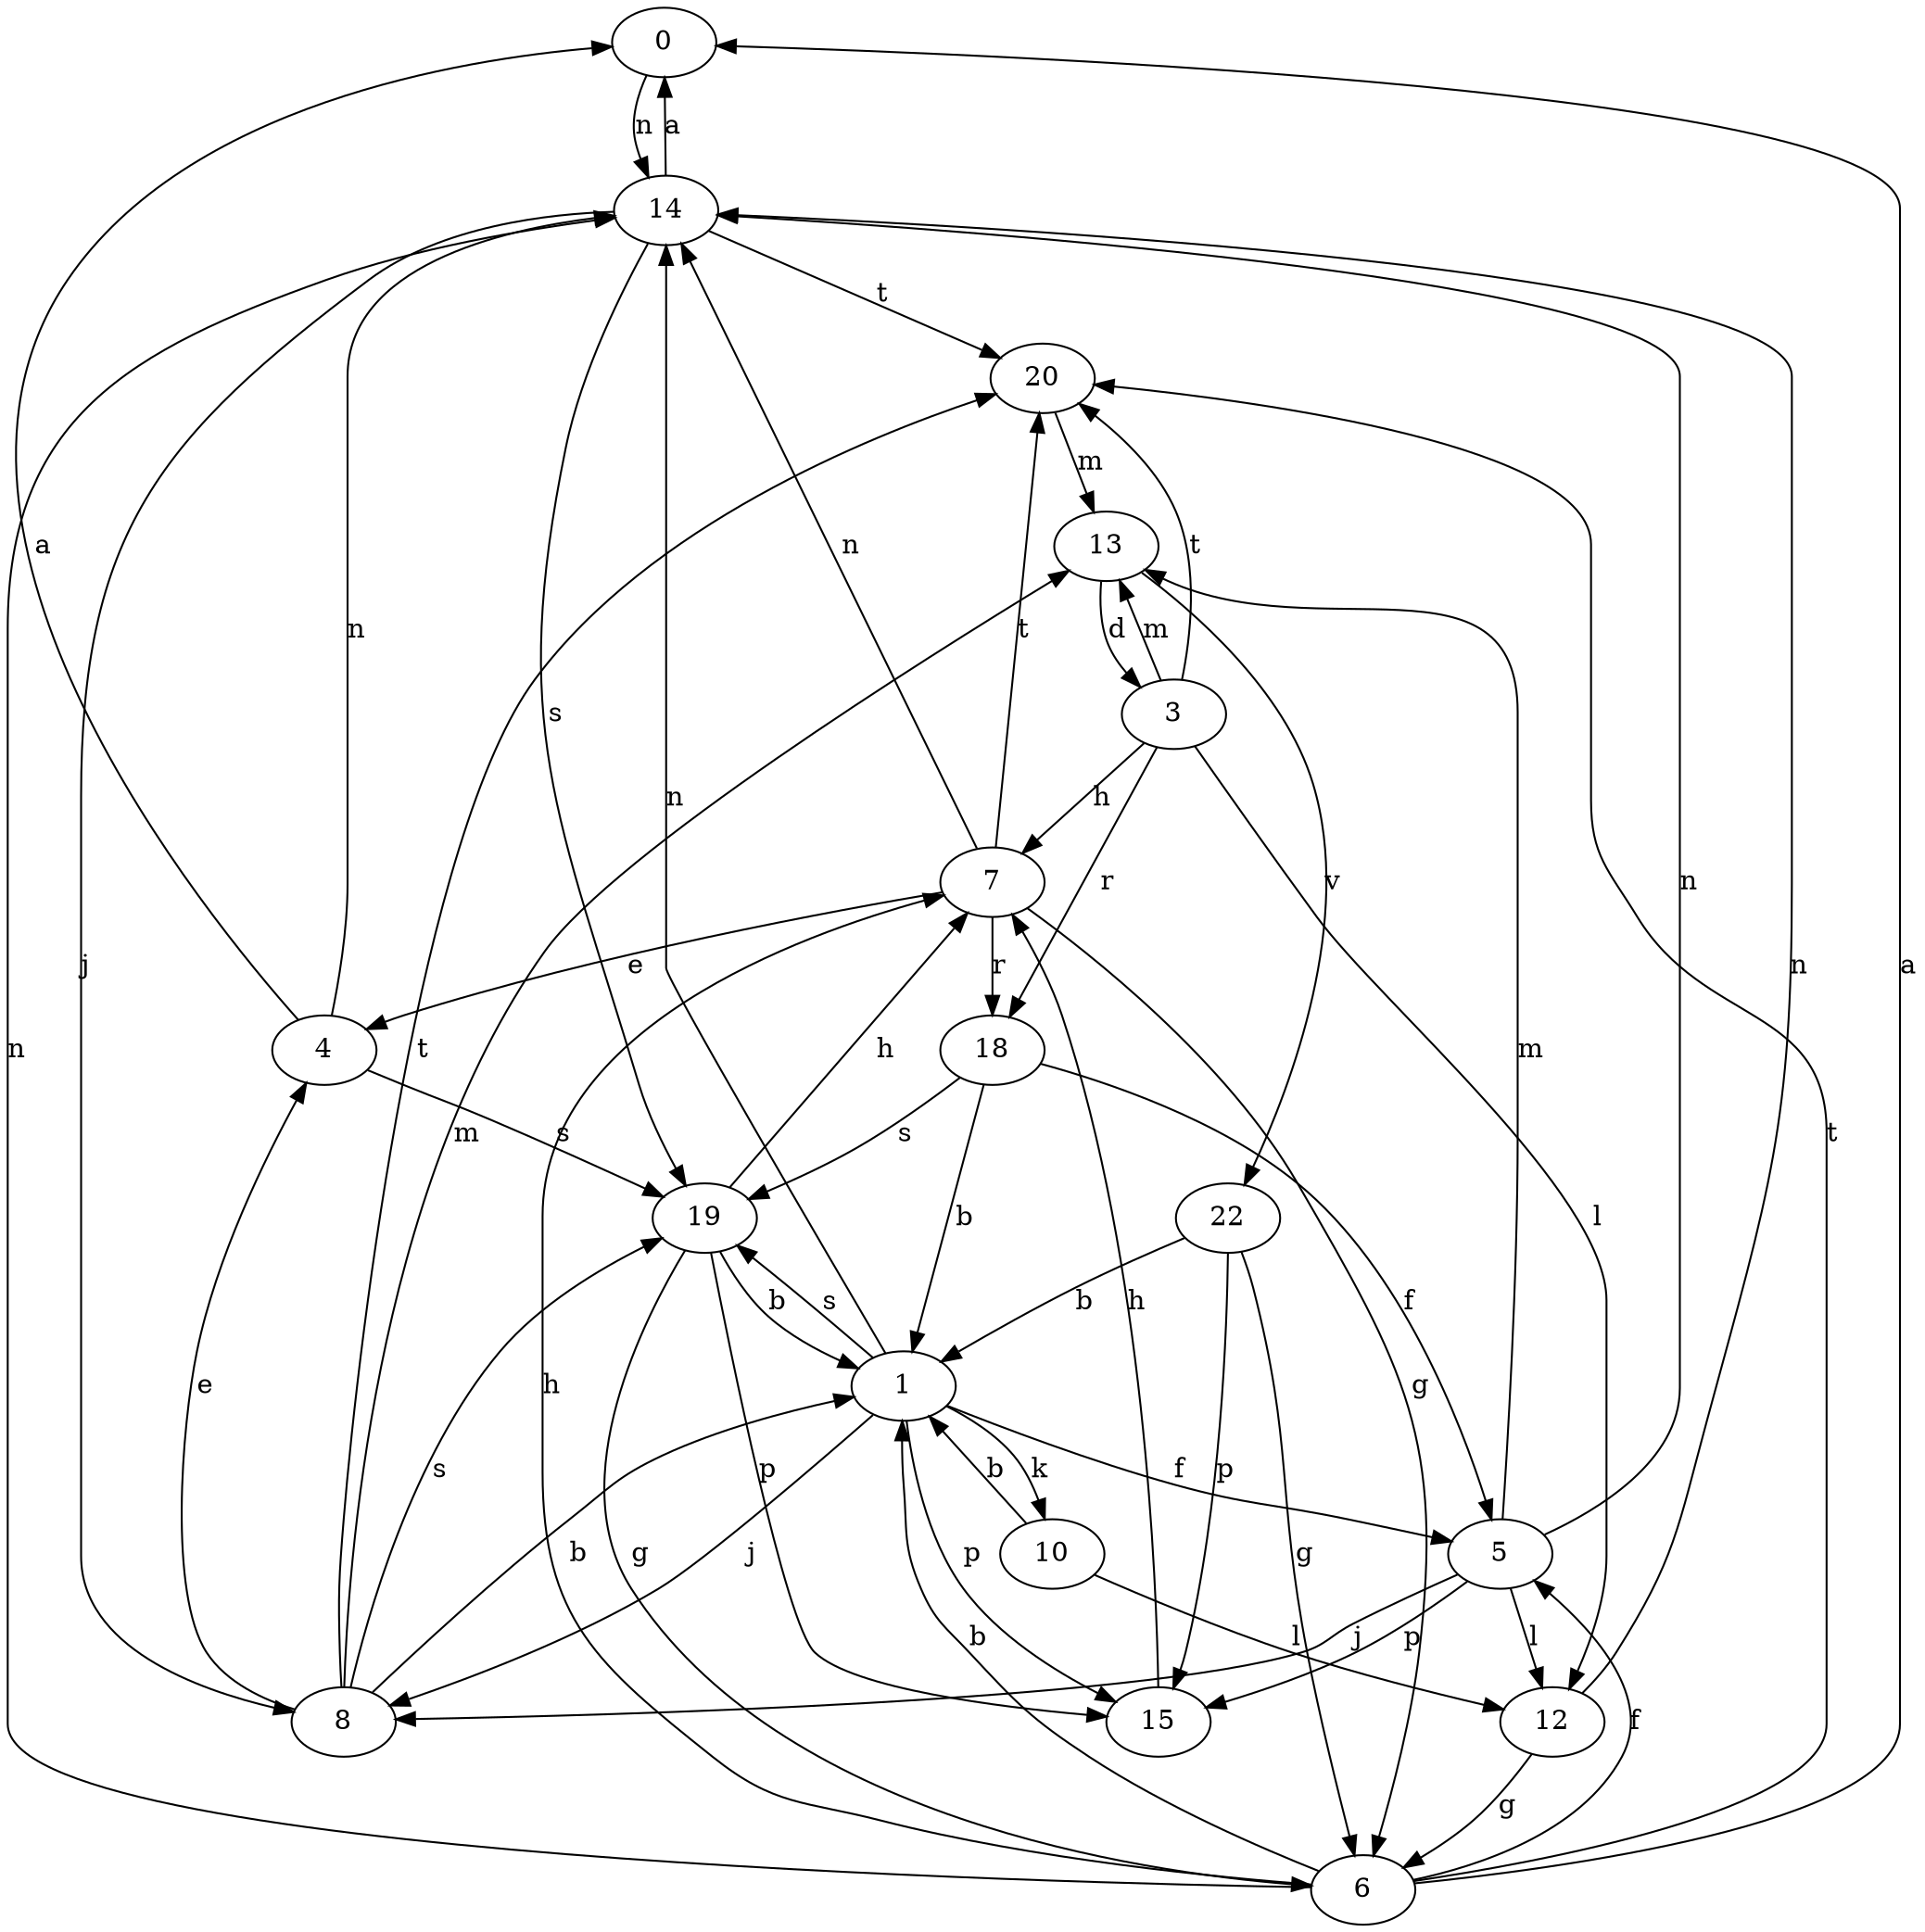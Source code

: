 strict digraph  {
0;
1;
3;
4;
5;
6;
7;
8;
10;
12;
13;
14;
15;
18;
19;
20;
22;
0 -> 14  [label=n];
1 -> 5  [label=f];
1 -> 8  [label=j];
1 -> 10  [label=k];
1 -> 14  [label=n];
1 -> 15  [label=p];
1 -> 19  [label=s];
3 -> 7  [label=h];
3 -> 12  [label=l];
3 -> 13  [label=m];
3 -> 18  [label=r];
3 -> 20  [label=t];
4 -> 0  [label=a];
4 -> 14  [label=n];
4 -> 19  [label=s];
5 -> 8  [label=j];
5 -> 12  [label=l];
5 -> 13  [label=m];
5 -> 14  [label=n];
5 -> 15  [label=p];
6 -> 0  [label=a];
6 -> 1  [label=b];
6 -> 5  [label=f];
6 -> 7  [label=h];
6 -> 14  [label=n];
6 -> 20  [label=t];
7 -> 4  [label=e];
7 -> 6  [label=g];
7 -> 14  [label=n];
7 -> 18  [label=r];
7 -> 20  [label=t];
8 -> 1  [label=b];
8 -> 4  [label=e];
8 -> 13  [label=m];
8 -> 19  [label=s];
8 -> 20  [label=t];
10 -> 1  [label=b];
10 -> 12  [label=l];
12 -> 6  [label=g];
12 -> 14  [label=n];
13 -> 3  [label=d];
13 -> 22  [label=v];
14 -> 0  [label=a];
14 -> 8  [label=j];
14 -> 19  [label=s];
14 -> 20  [label=t];
15 -> 7  [label=h];
18 -> 1  [label=b];
18 -> 5  [label=f];
18 -> 19  [label=s];
19 -> 1  [label=b];
19 -> 6  [label=g];
19 -> 7  [label=h];
19 -> 15  [label=p];
20 -> 13  [label=m];
22 -> 1  [label=b];
22 -> 6  [label=g];
22 -> 15  [label=p];
}
